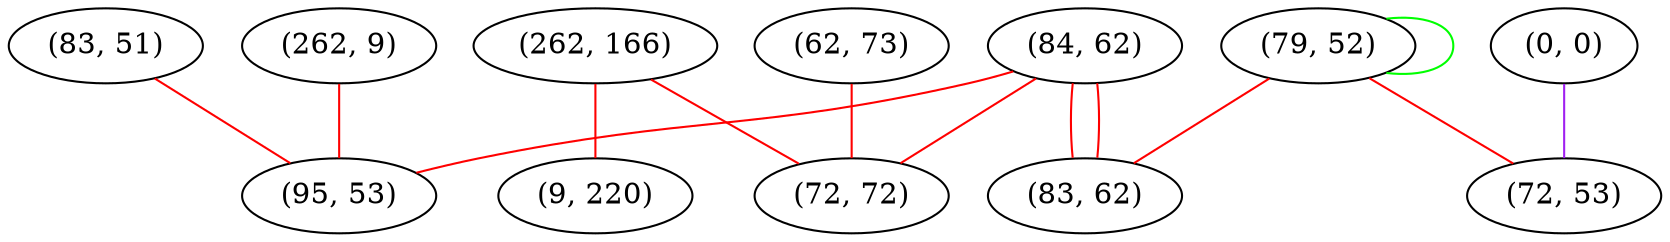 graph "" {
"(262, 9)";
"(0, 0)";
"(83, 51)";
"(262, 166)";
"(79, 52)";
"(62, 73)";
"(72, 53)";
"(84, 62)";
"(9, 220)";
"(72, 72)";
"(95, 53)";
"(83, 62)";
"(262, 9)" -- "(95, 53)"  [color=red, key=0, weight=1];
"(0, 0)" -- "(72, 53)"  [color=purple, key=0, weight=4];
"(83, 51)" -- "(95, 53)"  [color=red, key=0, weight=1];
"(262, 166)" -- "(72, 72)"  [color=red, key=0, weight=1];
"(262, 166)" -- "(9, 220)"  [color=red, key=0, weight=1];
"(79, 52)" -- "(79, 52)"  [color=green, key=0, weight=2];
"(79, 52)" -- "(72, 53)"  [color=red, key=0, weight=1];
"(79, 52)" -- "(83, 62)"  [color=red, key=0, weight=1];
"(62, 73)" -- "(72, 72)"  [color=red, key=0, weight=1];
"(84, 62)" -- "(72, 72)"  [color=red, key=0, weight=1];
"(84, 62)" -- "(83, 62)"  [color=red, key=0, weight=1];
"(84, 62)" -- "(83, 62)"  [color=red, key=1, weight=1];
"(84, 62)" -- "(95, 53)"  [color=red, key=0, weight=1];
}
